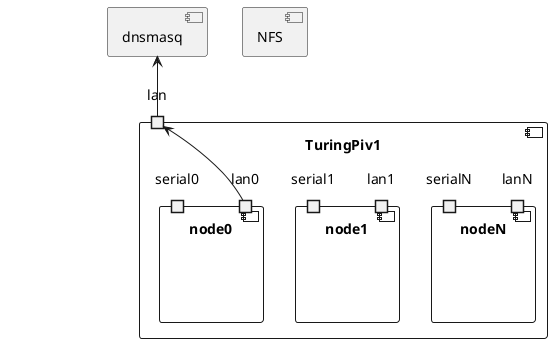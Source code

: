 @startuml
[dnsmasq]
[NFS]
component TuringPiv1 {
  port lan
  component nodeN {
    port serialN
    port lanN
  }
  component node1 {
    port serial1
    port lan1
  }
  component node0 {
    port serial0
    port lan0
  }
}

lan0 -u-> lan
lan -u-> dnsmasq
@enduml
